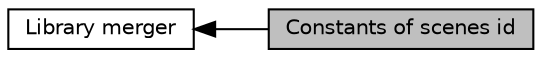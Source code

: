 digraph "Constants of scenes id"
{
  edge [fontname="Helvetica",fontsize="10",labelfontname="Helvetica",labelfontsize="10"];
  node [fontname="Helvetica",fontsize="10",shape=record];
  rankdir=LR;
  Node0 [label="Constants of scenes id",height=0.2,width=0.4,color="black", fillcolor="grey75", style="filled", fontcolor="black"];
  Node1 [label="Library merger",height=0.2,width=0.4,color="black", fillcolor="white", style="filled",URL="$group___library_merger.html",tooltip="LibraryMerger.  Here all requried libraries ar included. "];
  Node1->Node0 [shape=plaintext, dir="back", style="solid"];
}
